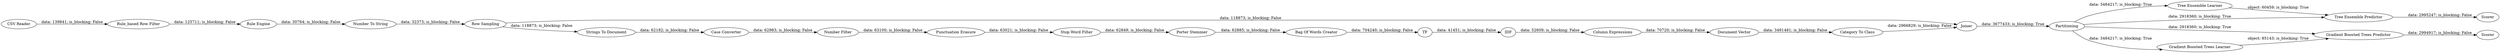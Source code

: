 digraph {
	"-7582190608752061576_22" [label=Joiner]
	"-7582190608752061576_9" [label="Row Sampling"]
	"-7582190608752061576_18" [label=IDF]
	"-7582190608752061576_19" [label="Column Expressions"]
	"-7582190608752061576_11" [label="Case Converter"]
	"-7582190608752061576_24" [label="Tree Ensemble Learner"]
	"-7582190608752061576_16" [label="Bag Of Words Creator"]
	"-7582190608752061576_7" [label="Rule_based Row Filter"]
	"-7582190608752061576_23" [label=Partitioning]
	"-7582190608752061576_14" [label="Stop Word Filter"]
	"-7582190608752061576_15" [label="Porter Stemmer"]
	"-7582190608752061576_8" [label="Number To String"]
	"-7582190608752061576_20" [label="Document Vector"]
	"-7582190608752061576_12" [label="Number Filter"]
	"-7582190608752061576_34" [label="Gradient Boosted Trees Learner"]
	"-7582190608752061576_35" [label="Gradient Boosted Trees Predictor"]
	"-7582190608752061576_13" [label="Punctuation Erasure"]
	"-7582190608752061576_17" [label=TF]
	"-7582190608752061576_26" [label=Scorer]
	"-7582190608752061576_2" [label="CSV Reader"]
	"-7582190608752061576_25" [label="Tree Ensemble Predictor"]
	"-7582190608752061576_21" [label="Category To Class"]
	"-7582190608752061576_10" [label="Strings To Document"]
	"-7582190608752061576_29" [label=Scorer]
	"-7582190608752061576_3" [label="Rule Engine"]
	"-7582190608752061576_17" -> "-7582190608752061576_18" [label="data: 41451; is_blocking: False"]
	"-7582190608752061576_11" -> "-7582190608752061576_12" [label="data: 62983; is_blocking: False"]
	"-7582190608752061576_16" -> "-7582190608752061576_17" [label="data: 704240; is_blocking: False"]
	"-7582190608752061576_18" -> "-7582190608752061576_19" [label="data: 52609; is_blocking: False"]
	"-7582190608752061576_3" -> "-7582190608752061576_8" [label="data: 30764; is_blocking: False"]
	"-7582190608752061576_15" -> "-7582190608752061576_16" [label="data: 62885; is_blocking: False"]
	"-7582190608752061576_14" -> "-7582190608752061576_15" [label="data: 62849; is_blocking: False"]
	"-7582190608752061576_19" -> "-7582190608752061576_20" [label="data: 70720; is_blocking: False"]
	"-7582190608752061576_34" -> "-7582190608752061576_35" [label="object: 85143; is_blocking: True"]
	"-7582190608752061576_7" -> "-7582190608752061576_3" [label="data: 125711; is_blocking: False"]
	"-7582190608752061576_9" -> "-7582190608752061576_22" [label="data: 118873; is_blocking: False"]
	"-7582190608752061576_35" -> "-7582190608752061576_29" [label="data: 2994917; is_blocking: False"]
	"-7582190608752061576_23" -> "-7582190608752061576_24" [label="data: 3484217; is_blocking: True"]
	"-7582190608752061576_2" -> "-7582190608752061576_7" [label="data: 139841; is_blocking: False"]
	"-7582190608752061576_8" -> "-7582190608752061576_9" [label="data: 32373; is_blocking: False"]
	"-7582190608752061576_20" -> "-7582190608752061576_21" [label="data: 3491481; is_blocking: False"]
	"-7582190608752061576_23" -> "-7582190608752061576_25" [label="data: 2918360; is_blocking: True"]
	"-7582190608752061576_25" -> "-7582190608752061576_26" [label="data: 2995247; is_blocking: False"]
	"-7582190608752061576_24" -> "-7582190608752061576_25" [label="object: 60459; is_blocking: True"]
	"-7582190608752061576_13" -> "-7582190608752061576_14" [label="data: 63021; is_blocking: False"]
	"-7582190608752061576_23" -> "-7582190608752061576_34" [label="data: 3484217; is_blocking: True"]
	"-7582190608752061576_22" -> "-7582190608752061576_23" [label="data: 3677433; is_blocking: True"]
	"-7582190608752061576_12" -> "-7582190608752061576_13" [label="data: 63100; is_blocking: False"]
	"-7582190608752061576_23" -> "-7582190608752061576_35" [label="data: 2918360; is_blocking: True"]
	"-7582190608752061576_21" -> "-7582190608752061576_22" [label="data: 2966829; is_blocking: False"]
	"-7582190608752061576_9" -> "-7582190608752061576_10" [label="data: 118873; is_blocking: False"]
	"-7582190608752061576_10" -> "-7582190608752061576_11" [label="data: 62182; is_blocking: False"]
	rankdir=LR
}
